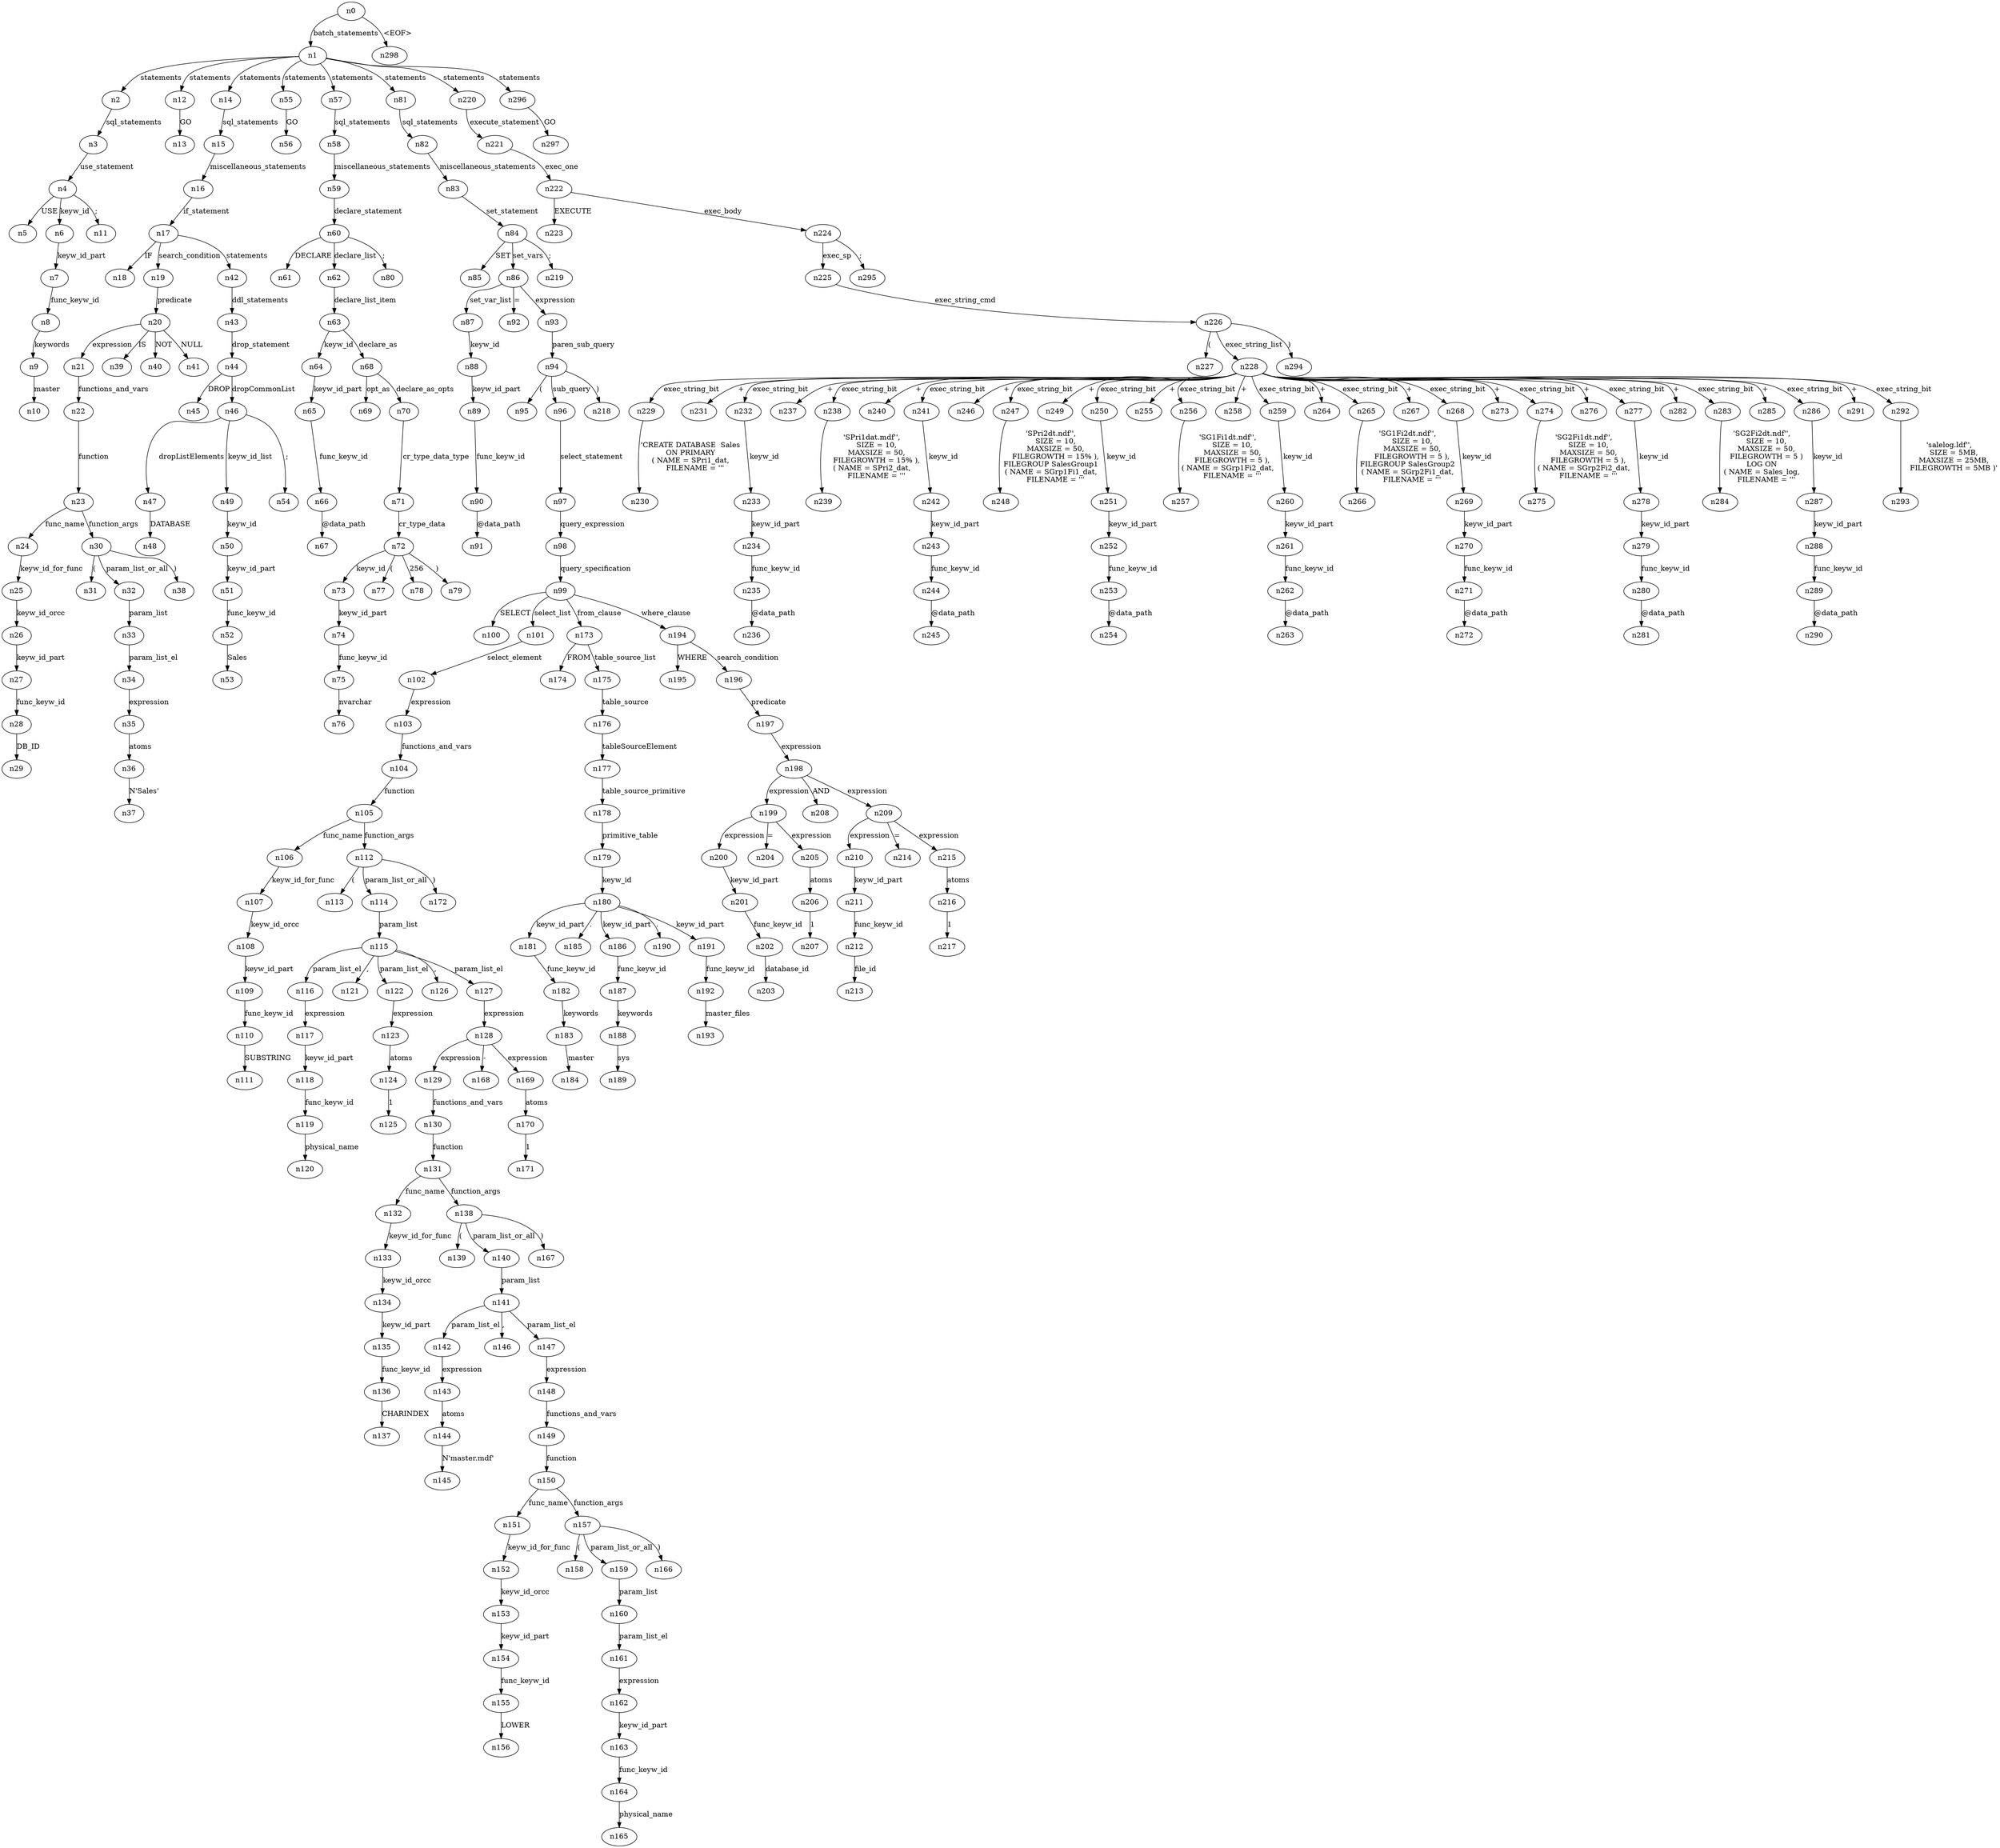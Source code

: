 digraph ParseTree {
  n0 -> n1 [label="batch_statements"];
  n1 -> n2 [label="statements"];
  n2 -> n3 [label="sql_statements"];
  n3 -> n4 [label="use_statement"];
  n4 -> n5 [label="USE"];
  n4 -> n6 [label="keyw_id"];
  n6 -> n7 [label="keyw_id_part"];
  n7 -> n8 [label="func_keyw_id"];
  n8 -> n9 [label="keywords"];
  n9 -> n10 [label="master"];
  n4 -> n11 [label=";"];
  n1 -> n12 [label="statements"];
  n12 -> n13 [label="GO"];
  n1 -> n14 [label="statements"];
  n14 -> n15 [label="sql_statements"];
  n15 -> n16 [label="miscellaneous_statements"];
  n16 -> n17 [label="if_statement"];
  n17 -> n18 [label="IF"];
  n17 -> n19 [label="search_condition"];
  n19 -> n20 [label="predicate"];
  n20 -> n21 [label="expression"];
  n21 -> n22 [label="functions_and_vars"];
  n22 -> n23 [label="function"];
  n23 -> n24 [label="func_name"];
  n24 -> n25 [label="keyw_id_for_func"];
  n25 -> n26 [label="keyw_id_orcc"];
  n26 -> n27 [label="keyw_id_part"];
  n27 -> n28 [label="func_keyw_id"];
  n28 -> n29 [label="DB_ID"];
  n23 -> n30 [label="function_args"];
  n30 -> n31 [label="("];
  n30 -> n32 [label="param_list_or_all"];
  n32 -> n33 [label="param_list"];
  n33 -> n34 [label="param_list_el"];
  n34 -> n35 [label="expression"];
  n35 -> n36 [label="atoms"];
  n36 -> n37 [label="N'Sales'"];
  n30 -> n38 [label=")"];
  n20 -> n39 [label="IS"];
  n20 -> n40 [label="NOT"];
  n20 -> n41 [label="NULL"];
  n17 -> n42 [label="statements"];
  n42 -> n43 [label="ddl_statements"];
  n43 -> n44 [label="drop_statement"];
  n44 -> n45 [label="DROP"];
  n44 -> n46 [label="dropCommonList"];
  n46 -> n47 [label="dropListElements"];
  n47 -> n48 [label="DATABASE"];
  n46 -> n49 [label="keyw_id_list"];
  n49 -> n50 [label="keyw_id"];
  n50 -> n51 [label="keyw_id_part"];
  n51 -> n52 [label="func_keyw_id"];
  n52 -> n53 [label="Sales"];
  n46 -> n54 [label=";"];
  n1 -> n55 [label="statements"];
  n55 -> n56 [label="GO"];
  n1 -> n57 [label="statements"];
  n57 -> n58 [label="sql_statements"];
  n58 -> n59 [label="miscellaneous_statements"];
  n59 -> n60 [label="declare_statement"];
  n60 -> n61 [label="DECLARE"];
  n60 -> n62 [label="declare_list"];
  n62 -> n63 [label="declare_list_item"];
  n63 -> n64 [label="keyw_id"];
  n64 -> n65 [label="keyw_id_part"];
  n65 -> n66 [label="func_keyw_id"];
  n66 -> n67 [label="@data_path"];
  n63 -> n68 [label="declare_as"];
  n68 -> n69 [label="opt_as"];
  n68 -> n70 [label="declare_as_opts"];
  n70 -> n71 [label="cr_type_data_type"];
  n71 -> n72 [label="cr_type_data"];
  n72 -> n73 [label="keyw_id"];
  n73 -> n74 [label="keyw_id_part"];
  n74 -> n75 [label="func_keyw_id"];
  n75 -> n76 [label="nvarchar"];
  n72 -> n77 [label="("];
  n72 -> n78 [label="256"];
  n72 -> n79 [label=")"];
  n60 -> n80 [label=";"];
  n1 -> n81 [label="statements"];
  n81 -> n82 [label="sql_statements"];
  n82 -> n83 [label="miscellaneous_statements"];
  n83 -> n84 [label="set_statement"];
  n84 -> n85 [label="SET"];
  n84 -> n86 [label="set_vars"];
  n86 -> n87 [label="set_var_list"];
  n87 -> n88 [label="keyw_id"];
  n88 -> n89 [label="keyw_id_part"];
  n89 -> n90 [label="func_keyw_id"];
  n90 -> n91 [label="@data_path"];
  n86 -> n92 [label="="];
  n86 -> n93 [label="expression"];
  n93 -> n94 [label="paren_sub_query"];
  n94 -> n95 [label="("];
  n94 -> n96 [label="sub_query"];
  n96 -> n97 [label="select_statement"];
  n97 -> n98 [label="query_expression"];
  n98 -> n99 [label="query_specification"];
  n99 -> n100 [label="SELECT"];
  n99 -> n101 [label="select_list"];
  n101 -> n102 [label="select_element"];
  n102 -> n103 [label="expression"];
  n103 -> n104 [label="functions_and_vars"];
  n104 -> n105 [label="function"];
  n105 -> n106 [label="func_name"];
  n106 -> n107 [label="keyw_id_for_func"];
  n107 -> n108 [label="keyw_id_orcc"];
  n108 -> n109 [label="keyw_id_part"];
  n109 -> n110 [label="func_keyw_id"];
  n110 -> n111 [label="SUBSTRING"];
  n105 -> n112 [label="function_args"];
  n112 -> n113 [label="("];
  n112 -> n114 [label="param_list_or_all"];
  n114 -> n115 [label="param_list"];
  n115 -> n116 [label="param_list_el"];
  n116 -> n117 [label="expression"];
  n117 -> n118 [label="keyw_id_part"];
  n118 -> n119 [label="func_keyw_id"];
  n119 -> n120 [label="physical_name"];
  n115 -> n121 [label=","];
  n115 -> n122 [label="param_list_el"];
  n122 -> n123 [label="expression"];
  n123 -> n124 [label="atoms"];
  n124 -> n125 [label="1"];
  n115 -> n126 [label=","];
  n115 -> n127 [label="param_list_el"];
  n127 -> n128 [label="expression"];
  n128 -> n129 [label="expression"];
  n129 -> n130 [label="functions_and_vars"];
  n130 -> n131 [label="function"];
  n131 -> n132 [label="func_name"];
  n132 -> n133 [label="keyw_id_for_func"];
  n133 -> n134 [label="keyw_id_orcc"];
  n134 -> n135 [label="keyw_id_part"];
  n135 -> n136 [label="func_keyw_id"];
  n136 -> n137 [label="CHARINDEX"];
  n131 -> n138 [label="function_args"];
  n138 -> n139 [label="("];
  n138 -> n140 [label="param_list_or_all"];
  n140 -> n141 [label="param_list"];
  n141 -> n142 [label="param_list_el"];
  n142 -> n143 [label="expression"];
  n143 -> n144 [label="atoms"];
  n144 -> n145 [label="N'master.mdf'"];
  n141 -> n146 [label=","];
  n141 -> n147 [label="param_list_el"];
  n147 -> n148 [label="expression"];
  n148 -> n149 [label="functions_and_vars"];
  n149 -> n150 [label="function"];
  n150 -> n151 [label="func_name"];
  n151 -> n152 [label="keyw_id_for_func"];
  n152 -> n153 [label="keyw_id_orcc"];
  n153 -> n154 [label="keyw_id_part"];
  n154 -> n155 [label="func_keyw_id"];
  n155 -> n156 [label="LOWER"];
  n150 -> n157 [label="function_args"];
  n157 -> n158 [label="("];
  n157 -> n159 [label="param_list_or_all"];
  n159 -> n160 [label="param_list"];
  n160 -> n161 [label="param_list_el"];
  n161 -> n162 [label="expression"];
  n162 -> n163 [label="keyw_id_part"];
  n163 -> n164 [label="func_keyw_id"];
  n164 -> n165 [label="physical_name"];
  n157 -> n166 [label=")"];
  n138 -> n167 [label=")"];
  n128 -> n168 [label="-"];
  n128 -> n169 [label="expression"];
  n169 -> n170 [label="atoms"];
  n170 -> n171 [label="1"];
  n112 -> n172 [label=")"];
  n99 -> n173 [label="from_clause"];
  n173 -> n174 [label="FROM"];
  n173 -> n175 [label="table_source_list"];
  n175 -> n176 [label="table_source"];
  n176 -> n177 [label="tableSourceElement"];
  n177 -> n178 [label="table_source_primitive"];
  n178 -> n179 [label="primitive_table"];
  n179 -> n180 [label="keyw_id"];
  n180 -> n181 [label="keyw_id_part"];
  n181 -> n182 [label="func_keyw_id"];
  n182 -> n183 [label="keywords"];
  n183 -> n184 [label="master"];
  n180 -> n185 [label="."];
  n180 -> n186 [label="keyw_id_part"];
  n186 -> n187 [label="func_keyw_id"];
  n187 -> n188 [label="keywords"];
  n188 -> n189 [label="sys"];
  n180 -> n190 [label="."];
  n180 -> n191 [label="keyw_id_part"];
  n191 -> n192 [label="func_keyw_id"];
  n192 -> n193 [label="master_files"];
  n99 -> n194 [label="where_clause"];
  n194 -> n195 [label="WHERE"];
  n194 -> n196 [label="search_condition"];
  n196 -> n197 [label="predicate"];
  n197 -> n198 [label="expression"];
  n198 -> n199 [label="expression"];
  n199 -> n200 [label="expression"];
  n200 -> n201 [label="keyw_id_part"];
  n201 -> n202 [label="func_keyw_id"];
  n202 -> n203 [label="database_id"];
  n199 -> n204 [label="="];
  n199 -> n205 [label="expression"];
  n205 -> n206 [label="atoms"];
  n206 -> n207 [label="1"];
  n198 -> n208 [label="AND"];
  n198 -> n209 [label="expression"];
  n209 -> n210 [label="expression"];
  n210 -> n211 [label="keyw_id_part"];
  n211 -> n212 [label="func_keyw_id"];
  n212 -> n213 [label="file_id"];
  n209 -> n214 [label="="];
  n209 -> n215 [label="expression"];
  n215 -> n216 [label="atoms"];
  n216 -> n217 [label="1"];
  n94 -> n218 [label=")"];
  n84 -> n219 [label=";"];
  n1 -> n220 [label="statements"];
  n220 -> n221 [label="execute_statement"];
  n221 -> n222 [label="exec_one"];
  n222 -> n223 [label="EXECUTE"];
  n222 -> n224 [label="exec_body"];
  n224 -> n225 [label="exec_sp"];
  n225 -> n226 [label="exec_string_cmd"];
  n226 -> n227 [label="("];
  n226 -> n228 [label="exec_string_list"];
  n228 -> n229 [label="exec_string_bit"];
  n229 -> n230 [label="'CREATE DATABASE  Sales
ON PRIMARY
( NAME = SPri1_dat,
    FILENAME = '''"];
  n228 -> n231 [label="+"];
  n228 -> n232 [label="exec_string_bit"];
  n232 -> n233 [label="keyw_id"];
  n233 -> n234 [label="keyw_id_part"];
  n234 -> n235 [label="func_keyw_id"];
  n235 -> n236 [label="@data_path"];
  n228 -> n237 [label="+"];
  n228 -> n238 [label="exec_string_bit"];
  n238 -> n239 [label="'SPri1dat.mdf'',
    SIZE = 10,
    MAXSIZE = 50,
    FILEGROWTH = 15% ),
( NAME = SPri2_dat,
    FILENAME = '''"];
  n228 -> n240 [label="+"];
  n228 -> n241 [label="exec_string_bit"];
  n241 -> n242 [label="keyw_id"];
  n242 -> n243 [label="keyw_id_part"];
  n243 -> n244 [label="func_keyw_id"];
  n244 -> n245 [label="@data_path"];
  n228 -> n246 [label="+"];
  n228 -> n247 [label="exec_string_bit"];
  n247 -> n248 [label="'SPri2dt.ndf'',
    SIZE = 10,
    MAXSIZE = 50,
    FILEGROWTH = 15% ),
FILEGROUP SalesGroup1
( NAME = SGrp1Fi1_dat,
    FILENAME = '''"];
  n228 -> n249 [label="+"];
  n228 -> n250 [label="exec_string_bit"];
  n250 -> n251 [label="keyw_id"];
  n251 -> n252 [label="keyw_id_part"];
  n252 -> n253 [label="func_keyw_id"];
  n253 -> n254 [label="@data_path"];
  n228 -> n255 [label="+"];
  n228 -> n256 [label="exec_string_bit"];
  n256 -> n257 [label="'SG1Fi1dt.ndf'',
    SIZE = 10,
    MAXSIZE = 50,
    FILEGROWTH = 5 ),
( NAME = SGrp1Fi2_dat,
    FILENAME = '''"];
  n228 -> n258 [label="+"];
  n228 -> n259 [label="exec_string_bit"];
  n259 -> n260 [label="keyw_id"];
  n260 -> n261 [label="keyw_id_part"];
  n261 -> n262 [label="func_keyw_id"];
  n262 -> n263 [label="@data_path"];
  n228 -> n264 [label="+"];
  n228 -> n265 [label="exec_string_bit"];
  n265 -> n266 [label="'SG1Fi2dt.ndf'',
    SIZE = 10,
    MAXSIZE = 50,
    FILEGROWTH = 5 ),
FILEGROUP SalesGroup2
( NAME = SGrp2Fi1_dat,
    FILENAME = '''"];
  n228 -> n267 [label="+"];
  n228 -> n268 [label="exec_string_bit"];
  n268 -> n269 [label="keyw_id"];
  n269 -> n270 [label="keyw_id_part"];
  n270 -> n271 [label="func_keyw_id"];
  n271 -> n272 [label="@data_path"];
  n228 -> n273 [label="+"];
  n228 -> n274 [label="exec_string_bit"];
  n274 -> n275 [label="'SG2Fi1dt.ndf'',
    SIZE = 10,
    MAXSIZE = 50,
    FILEGROWTH = 5 ),
( NAME = SGrp2Fi2_dat,
    FILENAME = '''"];
  n228 -> n276 [label="+"];
  n228 -> n277 [label="exec_string_bit"];
  n277 -> n278 [label="keyw_id"];
  n278 -> n279 [label="keyw_id_part"];
  n279 -> n280 [label="func_keyw_id"];
  n280 -> n281 [label="@data_path"];
  n228 -> n282 [label="+"];
  n228 -> n283 [label="exec_string_bit"];
  n283 -> n284 [label="'SG2Fi2dt.ndf'',
    SIZE = 10,
    MAXSIZE = 50,
    FILEGROWTH = 5 )
LOG ON
( NAME = Sales_log,
    FILENAME = '''"];
  n228 -> n285 [label="+"];
  n228 -> n286 [label="exec_string_bit"];
  n286 -> n287 [label="keyw_id"];
  n287 -> n288 [label="keyw_id_part"];
  n288 -> n289 [label="func_keyw_id"];
  n289 -> n290 [label="@data_path"];
  n228 -> n291 [label="+"];
  n228 -> n292 [label="exec_string_bit"];
  n292 -> n293 [label="'salelog.ldf'',
    SIZE = 5MB,
    MAXSIZE = 25MB,
    FILEGROWTH = 5MB )'"];
  n226 -> n294 [label=")"];
  n224 -> n295 [label=";"];
  n1 -> n296 [label="statements"];
  n296 -> n297 [label="GO"];
  n0 -> n298 [label="<EOF>"];
}